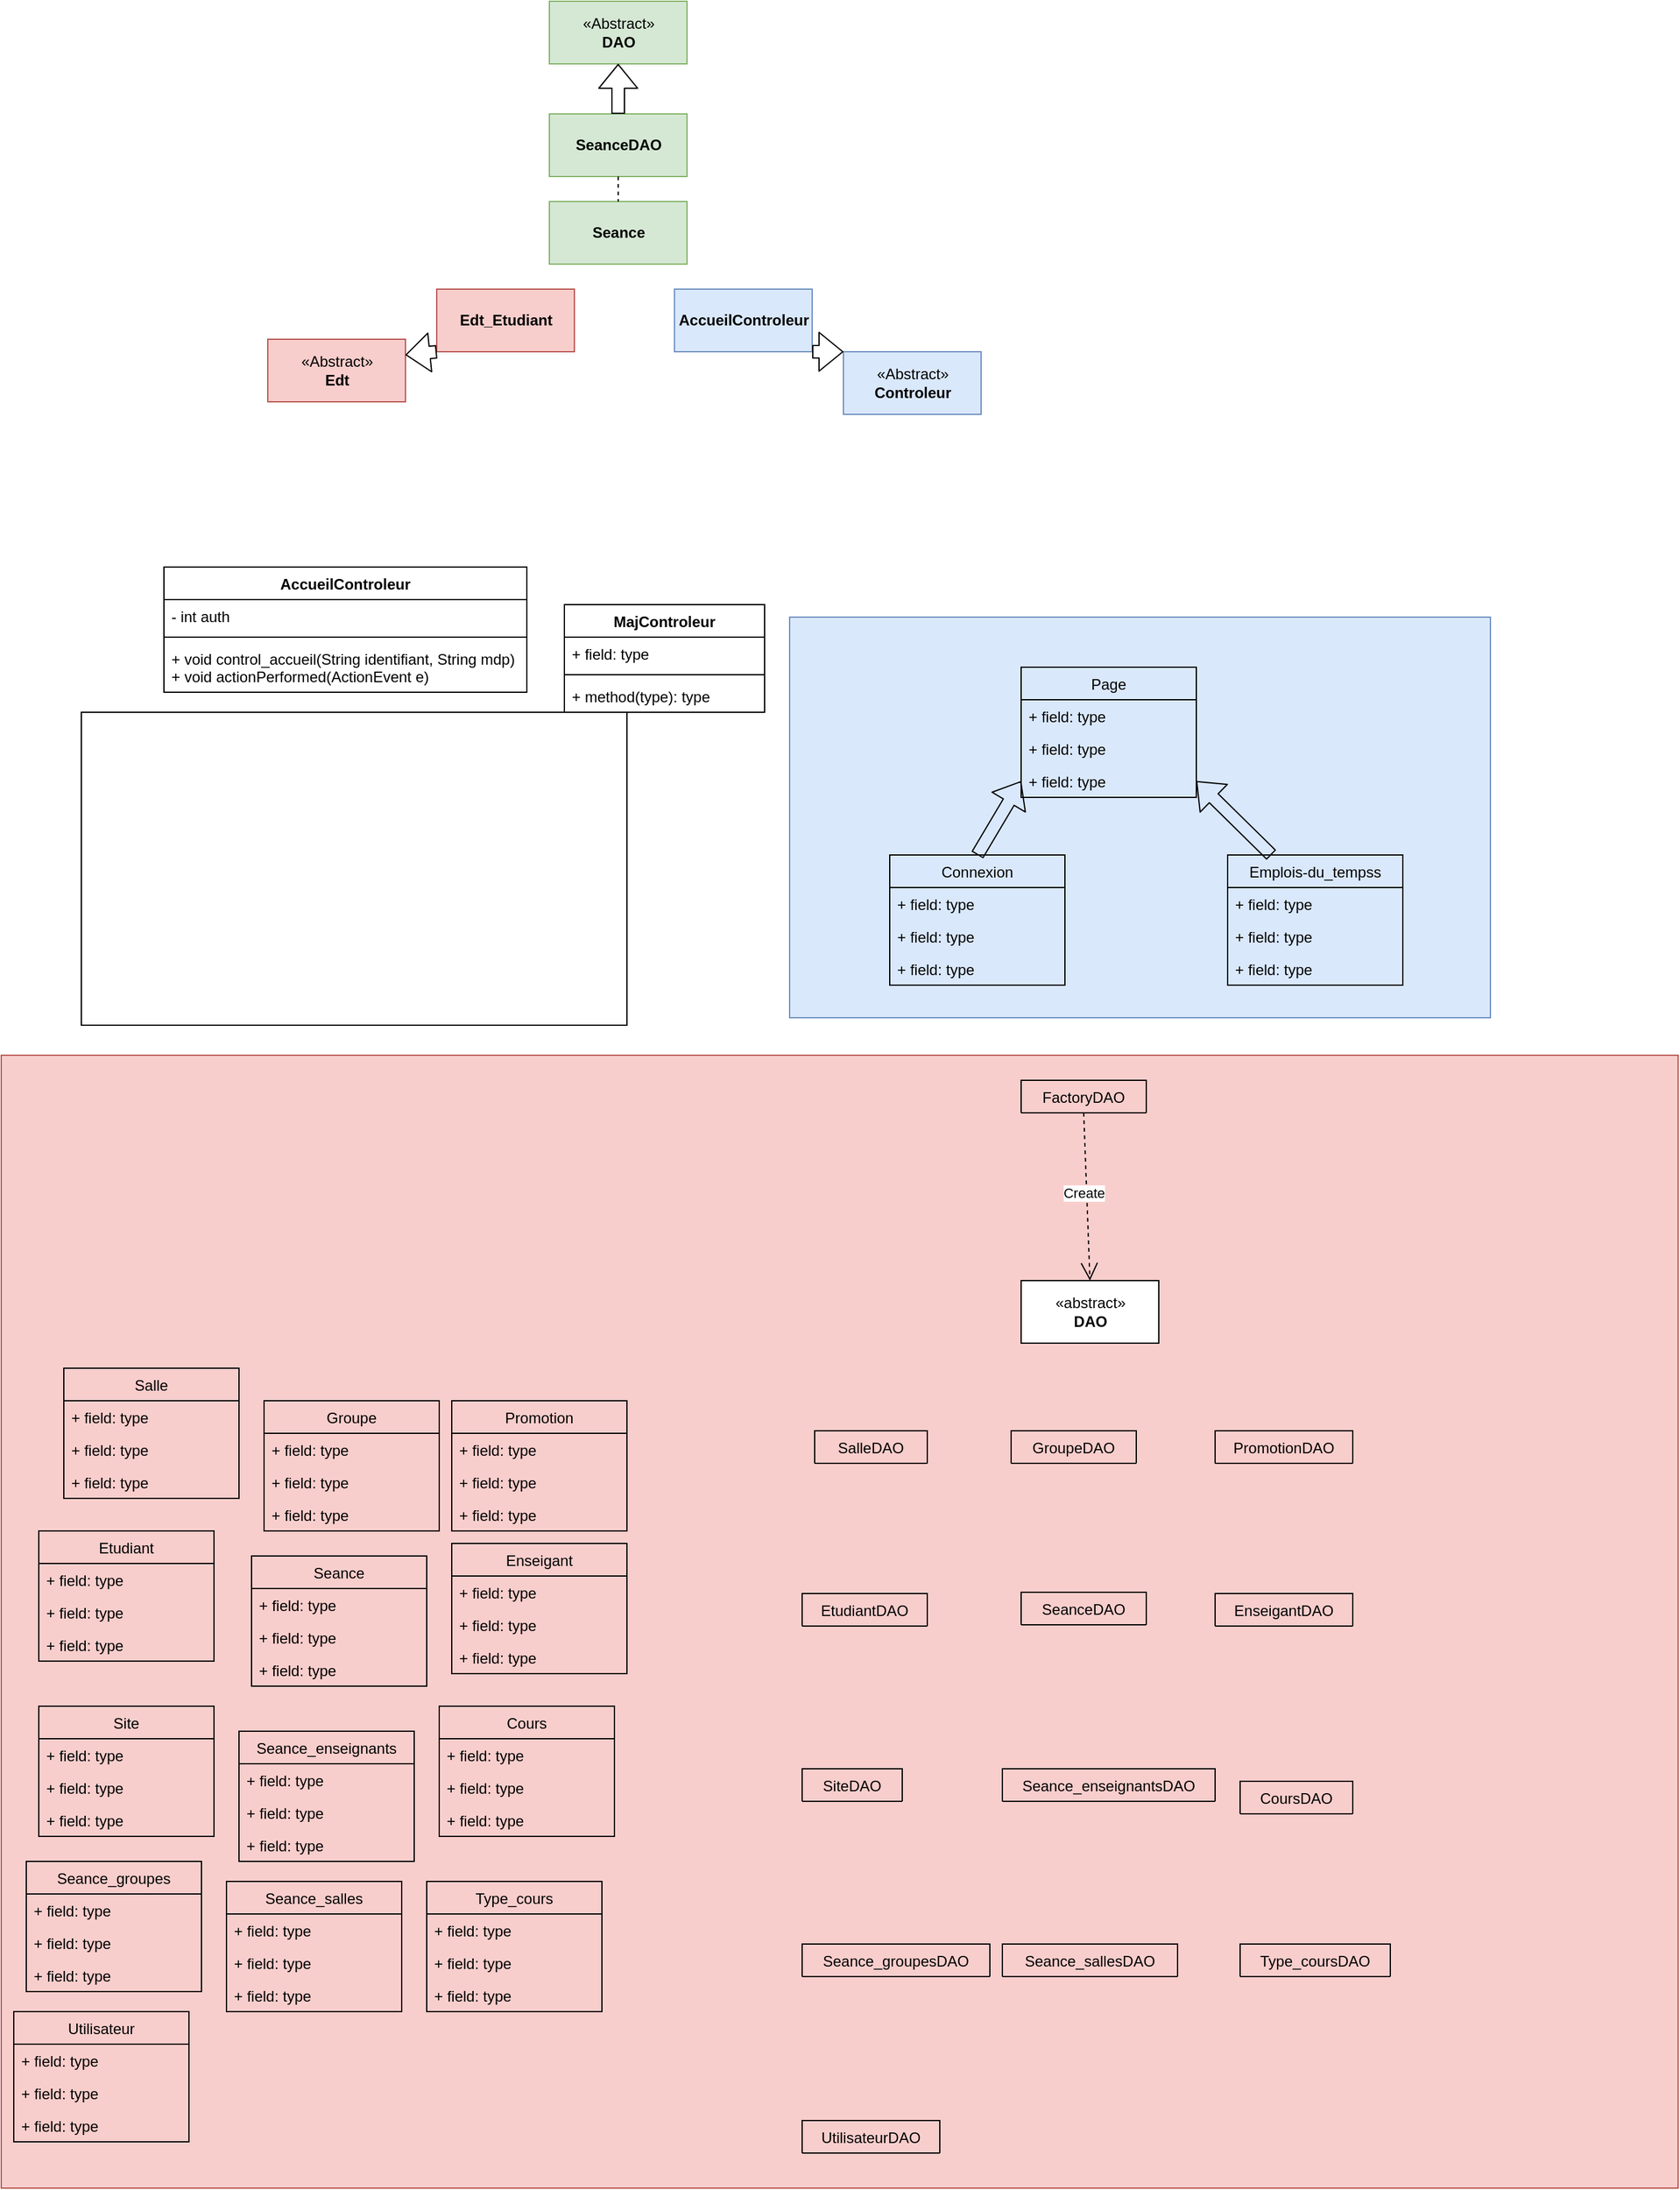 <mxfile version="13.0.3" type="device"><diagram id="pnpmk6hyXVX3S4UAjopI" name="Page-1"><mxGraphModel dx="813" dy="1662" grid="1" gridSize="10" guides="1" tooltips="1" connect="1" arrows="1" fold="1" page="1" pageScale="1" pageWidth="827" pageHeight="1169" math="0" shadow="0"><root><mxCell id="0"/><mxCell id="1" parent="0"/><mxCell id="8BWzYGE6WjT0NuHXEnyT-165" value="" style="rounded=0;whiteSpace=wrap;html=1;fillColor=#dae8fc;strokeColor=#6c8ebf;" parent="1" vertex="1"><mxGeometry x="650" y="-660" width="560" height="320" as="geometry"/></mxCell><mxCell id="8BWzYGE6WjT0NuHXEnyT-150" value="" style="rounded=0;whiteSpace=wrap;html=1;" parent="1" vertex="1"><mxGeometry x="84" y="-584" width="436" height="250" as="geometry"/></mxCell><mxCell id="8BWzYGE6WjT0NuHXEnyT-59" value="" style="verticalLabelPosition=bottom;verticalAlign=top;html=1;shape=mxgraph.basic.rect;fillColor2=none;strokeWidth=1;size=20;indent=5;fillColor=#f8cecc;strokeColor=#b85450;" parent="1" vertex="1"><mxGeometry x="20" y="-310" width="1340" height="905" as="geometry"/></mxCell><mxCell id="8BWzYGE6WjT0NuHXEnyT-61" value="SalleDAO" style="swimlane;fontStyle=0;childLayout=stackLayout;horizontal=1;startSize=26;fillColor=none;horizontalStack=0;resizeParent=1;resizeParentMax=0;resizeLast=0;collapsible=1;marginBottom=0;" parent="1" vertex="1" collapsed="1"><mxGeometry x="670" y="-10" width="90" height="26" as="geometry"><mxRectangle x="670" y="-10" width="140" height="104" as="alternateBounds"/></mxGeometry></mxCell><mxCell id="8BWzYGE6WjT0NuHXEnyT-62" value="+ field: type" style="text;strokeColor=none;fillColor=none;align=left;verticalAlign=top;spacingLeft=4;spacingRight=4;overflow=hidden;rotatable=0;points=[[0,0.5],[1,0.5]];portConstraint=eastwest;" parent="8BWzYGE6WjT0NuHXEnyT-61" vertex="1"><mxGeometry y="26" width="90" height="26" as="geometry"/></mxCell><mxCell id="8BWzYGE6WjT0NuHXEnyT-63" value="+ field: type" style="text;strokeColor=none;fillColor=none;align=left;verticalAlign=top;spacingLeft=4;spacingRight=4;overflow=hidden;rotatable=0;points=[[0,0.5],[1,0.5]];portConstraint=eastwest;" parent="8BWzYGE6WjT0NuHXEnyT-61" vertex="1"><mxGeometry y="52" width="90" height="26" as="geometry"/></mxCell><mxCell id="8BWzYGE6WjT0NuHXEnyT-64" value="+ field: type" style="text;strokeColor=none;fillColor=none;align=left;verticalAlign=top;spacingLeft=4;spacingRight=4;overflow=hidden;rotatable=0;points=[[0,0.5],[1,0.5]];portConstraint=eastwest;" parent="8BWzYGE6WjT0NuHXEnyT-61" vertex="1"><mxGeometry y="78" width="90" height="26" as="geometry"/></mxCell><mxCell id="8BWzYGE6WjT0NuHXEnyT-65" value="GroupeDAO" style="swimlane;fontStyle=0;childLayout=stackLayout;horizontal=1;startSize=26;fillColor=none;horizontalStack=0;resizeParent=1;resizeParentMax=0;resizeLast=0;collapsible=1;marginBottom=0;" parent="1" vertex="1" collapsed="1"><mxGeometry x="827" y="-10" width="100" height="26" as="geometry"><mxRectangle x="827" y="-10" width="140" height="104" as="alternateBounds"/></mxGeometry></mxCell><mxCell id="8BWzYGE6WjT0NuHXEnyT-66" value="+ field: type" style="text;strokeColor=none;fillColor=none;align=left;verticalAlign=top;spacingLeft=4;spacingRight=4;overflow=hidden;rotatable=0;points=[[0,0.5],[1,0.5]];portConstraint=eastwest;" parent="8BWzYGE6WjT0NuHXEnyT-65" vertex="1"><mxGeometry y="26" width="100" height="26" as="geometry"/></mxCell><mxCell id="8BWzYGE6WjT0NuHXEnyT-67" value="+ field: type" style="text;strokeColor=none;fillColor=none;align=left;verticalAlign=top;spacingLeft=4;spacingRight=4;overflow=hidden;rotatable=0;points=[[0,0.5],[1,0.5]];portConstraint=eastwest;" parent="8BWzYGE6WjT0NuHXEnyT-65" vertex="1"><mxGeometry y="52" width="100" height="26" as="geometry"/></mxCell><mxCell id="8BWzYGE6WjT0NuHXEnyT-68" value="+ field: type" style="text;strokeColor=none;fillColor=none;align=left;verticalAlign=top;spacingLeft=4;spacingRight=4;overflow=hidden;rotatable=0;points=[[0,0.5],[1,0.5]];portConstraint=eastwest;" parent="8BWzYGE6WjT0NuHXEnyT-65" vertex="1"><mxGeometry y="78" width="100" height="26" as="geometry"/></mxCell><mxCell id="8BWzYGE6WjT0NuHXEnyT-69" value="PromotionDAO" style="swimlane;fontStyle=0;childLayout=stackLayout;horizontal=1;startSize=26;fillColor=none;horizontalStack=0;resizeParent=1;resizeParentMax=0;resizeLast=0;collapsible=1;marginBottom=0;" parent="1" vertex="1" collapsed="1"><mxGeometry x="990" y="-10" width="110" height="26" as="geometry"><mxRectangle x="990" y="-10" width="140" height="104" as="alternateBounds"/></mxGeometry></mxCell><mxCell id="8BWzYGE6WjT0NuHXEnyT-70" value="+ field: type" style="text;strokeColor=none;fillColor=none;align=left;verticalAlign=top;spacingLeft=4;spacingRight=4;overflow=hidden;rotatable=0;points=[[0,0.5],[1,0.5]];portConstraint=eastwest;" parent="8BWzYGE6WjT0NuHXEnyT-69" vertex="1"><mxGeometry y="26" width="110" height="26" as="geometry"/></mxCell><mxCell id="8BWzYGE6WjT0NuHXEnyT-71" value="+ field: type" style="text;strokeColor=none;fillColor=none;align=left;verticalAlign=top;spacingLeft=4;spacingRight=4;overflow=hidden;rotatable=0;points=[[0,0.5],[1,0.5]];portConstraint=eastwest;" parent="8BWzYGE6WjT0NuHXEnyT-69" vertex="1"><mxGeometry y="52" width="110" height="26" as="geometry"/></mxCell><mxCell id="8BWzYGE6WjT0NuHXEnyT-72" value="+ field: type" style="text;strokeColor=none;fillColor=none;align=left;verticalAlign=top;spacingLeft=4;spacingRight=4;overflow=hidden;rotatable=0;points=[[0,0.5],[1,0.5]];portConstraint=eastwest;" parent="8BWzYGE6WjT0NuHXEnyT-69" vertex="1"><mxGeometry y="78" width="110" height="26" as="geometry"/></mxCell><mxCell id="8BWzYGE6WjT0NuHXEnyT-73" value="EtudiantDAO" style="swimlane;fontStyle=0;childLayout=stackLayout;horizontal=1;startSize=26;fillColor=none;horizontalStack=0;resizeParent=1;resizeParentMax=0;resizeLast=0;collapsible=1;marginBottom=0;" parent="1" vertex="1" collapsed="1"><mxGeometry x="660" y="120" width="100" height="26" as="geometry"><mxRectangle x="660" y="120" width="140" height="104" as="alternateBounds"/></mxGeometry></mxCell><mxCell id="8BWzYGE6WjT0NuHXEnyT-74" value="+ field: type" style="text;strokeColor=none;fillColor=none;align=left;verticalAlign=top;spacingLeft=4;spacingRight=4;overflow=hidden;rotatable=0;points=[[0,0.5],[1,0.5]];portConstraint=eastwest;" parent="8BWzYGE6WjT0NuHXEnyT-73" vertex="1"><mxGeometry y="26" width="100" height="26" as="geometry"/></mxCell><mxCell id="8BWzYGE6WjT0NuHXEnyT-75" value="+ field: type" style="text;strokeColor=none;fillColor=none;align=left;verticalAlign=top;spacingLeft=4;spacingRight=4;overflow=hidden;rotatable=0;points=[[0,0.5],[1,0.5]];portConstraint=eastwest;" parent="8BWzYGE6WjT0NuHXEnyT-73" vertex="1"><mxGeometry y="52" width="100" height="26" as="geometry"/></mxCell><mxCell id="8BWzYGE6WjT0NuHXEnyT-76" value="+ field: type" style="text;strokeColor=none;fillColor=none;align=left;verticalAlign=top;spacingLeft=4;spacingRight=4;overflow=hidden;rotatable=0;points=[[0,0.5],[1,0.5]];portConstraint=eastwest;" parent="8BWzYGE6WjT0NuHXEnyT-73" vertex="1"><mxGeometry y="78" width="100" height="26" as="geometry"/></mxCell><mxCell id="8BWzYGE6WjT0NuHXEnyT-81" value="EnseigantDAO" style="swimlane;fontStyle=0;childLayout=stackLayout;horizontal=1;startSize=26;fillColor=none;horizontalStack=0;resizeParent=1;resizeParentMax=0;resizeLast=0;collapsible=1;marginBottom=0;" parent="1" vertex="1" collapsed="1"><mxGeometry x="990" y="120" width="110" height="26" as="geometry"><mxRectangle x="990" y="120" width="140" height="104" as="alternateBounds"/></mxGeometry></mxCell><mxCell id="8BWzYGE6WjT0NuHXEnyT-82" value="+ field: type" style="text;strokeColor=none;fillColor=none;align=left;verticalAlign=top;spacingLeft=4;spacingRight=4;overflow=hidden;rotatable=0;points=[[0,0.5],[1,0.5]];portConstraint=eastwest;" parent="8BWzYGE6WjT0NuHXEnyT-81" vertex="1"><mxGeometry y="26" width="110" height="26" as="geometry"/></mxCell><mxCell id="8BWzYGE6WjT0NuHXEnyT-83" value="+ field: type" style="text;strokeColor=none;fillColor=none;align=left;verticalAlign=top;spacingLeft=4;spacingRight=4;overflow=hidden;rotatable=0;points=[[0,0.5],[1,0.5]];portConstraint=eastwest;" parent="8BWzYGE6WjT0NuHXEnyT-81" vertex="1"><mxGeometry y="52" width="110" height="26" as="geometry"/></mxCell><mxCell id="8BWzYGE6WjT0NuHXEnyT-84" value="+ field: type" style="text;strokeColor=none;fillColor=none;align=left;verticalAlign=top;spacingLeft=4;spacingRight=4;overflow=hidden;rotatable=0;points=[[0,0.5],[1,0.5]];portConstraint=eastwest;" parent="8BWzYGE6WjT0NuHXEnyT-81" vertex="1"><mxGeometry y="78" width="110" height="26" as="geometry"/></mxCell><mxCell id="8BWzYGE6WjT0NuHXEnyT-85" value="SiteDAO" style="swimlane;fontStyle=0;childLayout=stackLayout;horizontal=1;startSize=26;fillColor=none;horizontalStack=0;resizeParent=1;resizeParentMax=0;resizeLast=0;collapsible=1;marginBottom=0;" parent="1" vertex="1" collapsed="1"><mxGeometry x="660" y="260" width="80" height="26" as="geometry"><mxRectangle x="660" y="260" width="140" height="104" as="alternateBounds"/></mxGeometry></mxCell><mxCell id="8BWzYGE6WjT0NuHXEnyT-86" value="+ field: type" style="text;strokeColor=none;fillColor=none;align=left;verticalAlign=top;spacingLeft=4;spacingRight=4;overflow=hidden;rotatable=0;points=[[0,0.5],[1,0.5]];portConstraint=eastwest;" parent="8BWzYGE6WjT0NuHXEnyT-85" vertex="1"><mxGeometry y="26" width="80" height="26" as="geometry"/></mxCell><mxCell id="8BWzYGE6WjT0NuHXEnyT-87" value="+ field: type" style="text;strokeColor=none;fillColor=none;align=left;verticalAlign=top;spacingLeft=4;spacingRight=4;overflow=hidden;rotatable=0;points=[[0,0.5],[1,0.5]];portConstraint=eastwest;" parent="8BWzYGE6WjT0NuHXEnyT-85" vertex="1"><mxGeometry y="52" width="80" height="26" as="geometry"/></mxCell><mxCell id="8BWzYGE6WjT0NuHXEnyT-88" value="+ field: type" style="text;strokeColor=none;fillColor=none;align=left;verticalAlign=top;spacingLeft=4;spacingRight=4;overflow=hidden;rotatable=0;points=[[0,0.5],[1,0.5]];portConstraint=eastwest;" parent="8BWzYGE6WjT0NuHXEnyT-85" vertex="1"><mxGeometry y="78" width="80" height="26" as="geometry"/></mxCell><mxCell id="8BWzYGE6WjT0NuHXEnyT-89" value="Seance_enseignantsDAO" style="swimlane;fontStyle=0;childLayout=stackLayout;horizontal=1;startSize=26;fillColor=none;horizontalStack=0;resizeParent=1;resizeParentMax=0;resizeLast=0;collapsible=1;marginBottom=0;" parent="1" vertex="1" collapsed="1"><mxGeometry x="820" y="260" width="170" height="26" as="geometry"><mxRectangle x="820" y="260" width="140" height="104" as="alternateBounds"/></mxGeometry></mxCell><mxCell id="8BWzYGE6WjT0NuHXEnyT-90" value="+ field: type" style="text;strokeColor=none;fillColor=none;align=left;verticalAlign=top;spacingLeft=4;spacingRight=4;overflow=hidden;rotatable=0;points=[[0,0.5],[1,0.5]];portConstraint=eastwest;" parent="8BWzYGE6WjT0NuHXEnyT-89" vertex="1"><mxGeometry y="26" width="170" height="26" as="geometry"/></mxCell><mxCell id="8BWzYGE6WjT0NuHXEnyT-91" value="+ field: type" style="text;strokeColor=none;fillColor=none;align=left;verticalAlign=top;spacingLeft=4;spacingRight=4;overflow=hidden;rotatable=0;points=[[0,0.5],[1,0.5]];portConstraint=eastwest;" parent="8BWzYGE6WjT0NuHXEnyT-89" vertex="1"><mxGeometry y="52" width="170" height="26" as="geometry"/></mxCell><mxCell id="8BWzYGE6WjT0NuHXEnyT-92" value="+ field: type" style="text;strokeColor=none;fillColor=none;align=left;verticalAlign=top;spacingLeft=4;spacingRight=4;overflow=hidden;rotatable=0;points=[[0,0.5],[1,0.5]];portConstraint=eastwest;" parent="8BWzYGE6WjT0NuHXEnyT-89" vertex="1"><mxGeometry y="78" width="170" height="26" as="geometry"/></mxCell><mxCell id="8BWzYGE6WjT0NuHXEnyT-93" value="CoursDAO" style="swimlane;fontStyle=0;childLayout=stackLayout;horizontal=1;startSize=26;fillColor=none;horizontalStack=0;resizeParent=1;resizeParentMax=0;resizeLast=0;collapsible=1;marginBottom=0;" parent="1" vertex="1" collapsed="1"><mxGeometry x="1010" y="270" width="90" height="26" as="geometry"><mxRectangle x="1010" y="270" width="140" height="104" as="alternateBounds"/></mxGeometry></mxCell><mxCell id="8BWzYGE6WjT0NuHXEnyT-94" value="+ field: type" style="text;strokeColor=none;fillColor=none;align=left;verticalAlign=top;spacingLeft=4;spacingRight=4;overflow=hidden;rotatable=0;points=[[0,0.5],[1,0.5]];portConstraint=eastwest;" parent="8BWzYGE6WjT0NuHXEnyT-93" vertex="1"><mxGeometry y="26" width="90" height="26" as="geometry"/></mxCell><mxCell id="8BWzYGE6WjT0NuHXEnyT-95" value="+ field: type" style="text;strokeColor=none;fillColor=none;align=left;verticalAlign=top;spacingLeft=4;spacingRight=4;overflow=hidden;rotatable=0;points=[[0,0.5],[1,0.5]];portConstraint=eastwest;" parent="8BWzYGE6WjT0NuHXEnyT-93" vertex="1"><mxGeometry y="52" width="90" height="26" as="geometry"/></mxCell><mxCell id="8BWzYGE6WjT0NuHXEnyT-96" value="+ field: type" style="text;strokeColor=none;fillColor=none;align=left;verticalAlign=top;spacingLeft=4;spacingRight=4;overflow=hidden;rotatable=0;points=[[0,0.5],[1,0.5]];portConstraint=eastwest;" parent="8BWzYGE6WjT0NuHXEnyT-93" vertex="1"><mxGeometry y="78" width="90" height="26" as="geometry"/></mxCell><mxCell id="8BWzYGE6WjT0NuHXEnyT-97" value="Seance_groupesDAO" style="swimlane;fontStyle=0;childLayout=stackLayout;horizontal=1;startSize=26;fillColor=none;horizontalStack=0;resizeParent=1;resizeParentMax=0;resizeLast=0;collapsible=1;marginBottom=0;" parent="1" vertex="1" collapsed="1"><mxGeometry x="660" y="400" width="150" height="26" as="geometry"><mxRectangle x="660" y="400" width="140" height="104" as="alternateBounds"/></mxGeometry></mxCell><mxCell id="8BWzYGE6WjT0NuHXEnyT-98" value="+ field: type" style="text;strokeColor=none;fillColor=none;align=left;verticalAlign=top;spacingLeft=4;spacingRight=4;overflow=hidden;rotatable=0;points=[[0,0.5],[1,0.5]];portConstraint=eastwest;" parent="8BWzYGE6WjT0NuHXEnyT-97" vertex="1"><mxGeometry y="26" width="150" height="26" as="geometry"/></mxCell><mxCell id="8BWzYGE6WjT0NuHXEnyT-99" value="+ field: type" style="text;strokeColor=none;fillColor=none;align=left;verticalAlign=top;spacingLeft=4;spacingRight=4;overflow=hidden;rotatable=0;points=[[0,0.5],[1,0.5]];portConstraint=eastwest;" parent="8BWzYGE6WjT0NuHXEnyT-97" vertex="1"><mxGeometry y="52" width="150" height="26" as="geometry"/></mxCell><mxCell id="8BWzYGE6WjT0NuHXEnyT-100" value="+ field: type" style="text;strokeColor=none;fillColor=none;align=left;verticalAlign=top;spacingLeft=4;spacingRight=4;overflow=hidden;rotatable=0;points=[[0,0.5],[1,0.5]];portConstraint=eastwest;" parent="8BWzYGE6WjT0NuHXEnyT-97" vertex="1"><mxGeometry y="78" width="150" height="26" as="geometry"/></mxCell><mxCell id="8BWzYGE6WjT0NuHXEnyT-101" value="Seance_sallesDAO" style="swimlane;fontStyle=0;childLayout=stackLayout;horizontal=1;startSize=26;fillColor=none;horizontalStack=0;resizeParent=1;resizeParentMax=0;resizeLast=0;collapsible=1;marginBottom=0;" parent="1" vertex="1" collapsed="1"><mxGeometry x="820" y="400" width="140" height="26" as="geometry"><mxRectangle x="820" y="400" width="140" height="104" as="alternateBounds"/></mxGeometry></mxCell><mxCell id="8BWzYGE6WjT0NuHXEnyT-102" value="+ field: type" style="text;strokeColor=none;fillColor=none;align=left;verticalAlign=top;spacingLeft=4;spacingRight=4;overflow=hidden;rotatable=0;points=[[0,0.5],[1,0.5]];portConstraint=eastwest;" parent="8BWzYGE6WjT0NuHXEnyT-101" vertex="1"><mxGeometry y="26" width="140" height="26" as="geometry"/></mxCell><mxCell id="8BWzYGE6WjT0NuHXEnyT-103" value="+ field: type" style="text;strokeColor=none;fillColor=none;align=left;verticalAlign=top;spacingLeft=4;spacingRight=4;overflow=hidden;rotatable=0;points=[[0,0.5],[1,0.5]];portConstraint=eastwest;" parent="8BWzYGE6WjT0NuHXEnyT-101" vertex="1"><mxGeometry y="52" width="140" height="26" as="geometry"/></mxCell><mxCell id="8BWzYGE6WjT0NuHXEnyT-104" value="+ field: type" style="text;strokeColor=none;fillColor=none;align=left;verticalAlign=top;spacingLeft=4;spacingRight=4;overflow=hidden;rotatable=0;points=[[0,0.5],[1,0.5]];portConstraint=eastwest;" parent="8BWzYGE6WjT0NuHXEnyT-101" vertex="1"><mxGeometry y="78" width="140" height="26" as="geometry"/></mxCell><mxCell id="8BWzYGE6WjT0NuHXEnyT-105" value="Type_coursDAO" style="swimlane;fontStyle=0;childLayout=stackLayout;horizontal=1;startSize=26;fillColor=none;horizontalStack=0;resizeParent=1;resizeParentMax=0;resizeLast=0;collapsible=1;marginBottom=0;" parent="1" vertex="1" collapsed="1"><mxGeometry x="1010" y="400" width="120" height="26" as="geometry"><mxRectangle x="1010" y="400" width="140" height="104" as="alternateBounds"/></mxGeometry></mxCell><mxCell id="8BWzYGE6WjT0NuHXEnyT-106" value="+ field: type" style="text;strokeColor=none;fillColor=none;align=left;verticalAlign=top;spacingLeft=4;spacingRight=4;overflow=hidden;rotatable=0;points=[[0,0.5],[1,0.5]];portConstraint=eastwest;" parent="8BWzYGE6WjT0NuHXEnyT-105" vertex="1"><mxGeometry y="26" width="120" height="26" as="geometry"/></mxCell><mxCell id="8BWzYGE6WjT0NuHXEnyT-107" value="+ field: type" style="text;strokeColor=none;fillColor=none;align=left;verticalAlign=top;spacingLeft=4;spacingRight=4;overflow=hidden;rotatable=0;points=[[0,0.5],[1,0.5]];portConstraint=eastwest;" parent="8BWzYGE6WjT0NuHXEnyT-105" vertex="1"><mxGeometry y="52" width="120" height="26" as="geometry"/></mxCell><mxCell id="8BWzYGE6WjT0NuHXEnyT-108" value="+ field: type" style="text;strokeColor=none;fillColor=none;align=left;verticalAlign=top;spacingLeft=4;spacingRight=4;overflow=hidden;rotatable=0;points=[[0,0.5],[1,0.5]];portConstraint=eastwest;" parent="8BWzYGE6WjT0NuHXEnyT-105" vertex="1"><mxGeometry y="78" width="120" height="26" as="geometry"/></mxCell><mxCell id="8BWzYGE6WjT0NuHXEnyT-109" value="UtilisateurDAO" style="swimlane;fontStyle=0;childLayout=stackLayout;horizontal=1;startSize=26;fillColor=none;horizontalStack=0;resizeParent=1;resizeParentMax=0;resizeLast=0;collapsible=1;marginBottom=0;" parent="1" vertex="1" collapsed="1"><mxGeometry x="660" y="541" width="110" height="26" as="geometry"><mxRectangle x="660" y="541" width="140" height="104" as="alternateBounds"/></mxGeometry></mxCell><mxCell id="8BWzYGE6WjT0NuHXEnyT-110" value="+ field: type" style="text;strokeColor=none;fillColor=none;align=left;verticalAlign=top;spacingLeft=4;spacingRight=4;overflow=hidden;rotatable=0;points=[[0,0.5],[1,0.5]];portConstraint=eastwest;" parent="8BWzYGE6WjT0NuHXEnyT-109" vertex="1"><mxGeometry y="26" width="110" height="26" as="geometry"/></mxCell><mxCell id="8BWzYGE6WjT0NuHXEnyT-111" value="+ field: type" style="text;strokeColor=none;fillColor=none;align=left;verticalAlign=top;spacingLeft=4;spacingRight=4;overflow=hidden;rotatable=0;points=[[0,0.5],[1,0.5]];portConstraint=eastwest;" parent="8BWzYGE6WjT0NuHXEnyT-109" vertex="1"><mxGeometry y="52" width="110" height="26" as="geometry"/></mxCell><mxCell id="8BWzYGE6WjT0NuHXEnyT-112" value="+ field: type" style="text;strokeColor=none;fillColor=none;align=left;verticalAlign=top;spacingLeft=4;spacingRight=4;overflow=hidden;rotatable=0;points=[[0,0.5],[1,0.5]];portConstraint=eastwest;" parent="8BWzYGE6WjT0NuHXEnyT-109" vertex="1"><mxGeometry y="78" width="110" height="26" as="geometry"/></mxCell><mxCell id="8BWzYGE6WjT0NuHXEnyT-113" value="«abstract»&lt;br&gt;&lt;b&gt;DAO&lt;/b&gt;" style="html=1;" parent="1" vertex="1"><mxGeometry x="835" y="-130" width="110" height="50" as="geometry"/></mxCell><mxCell id="8BWzYGE6WjT0NuHXEnyT-131" value="FactoryDAO" style="swimlane;fontStyle=0;childLayout=stackLayout;horizontal=1;startSize=26;fillColor=none;horizontalStack=0;resizeParent=1;resizeParentMax=0;resizeLast=0;collapsible=1;marginBottom=0;" parent="1" vertex="1" collapsed="1"><mxGeometry x="835" y="-290" width="100" height="26" as="geometry"><mxRectangle x="835" y="-290" width="140" height="104" as="alternateBounds"/></mxGeometry></mxCell><mxCell id="8BWzYGE6WjT0NuHXEnyT-132" value="+ field: type" style="text;strokeColor=none;fillColor=none;align=left;verticalAlign=top;spacingLeft=4;spacingRight=4;overflow=hidden;rotatable=0;points=[[0,0.5],[1,0.5]];portConstraint=eastwest;" parent="8BWzYGE6WjT0NuHXEnyT-131" vertex="1"><mxGeometry y="26" width="100" height="26" as="geometry"/></mxCell><mxCell id="8BWzYGE6WjT0NuHXEnyT-133" value="+ field: type" style="text;strokeColor=none;fillColor=none;align=left;verticalAlign=top;spacingLeft=4;spacingRight=4;overflow=hidden;rotatable=0;points=[[0,0.5],[1,0.5]];portConstraint=eastwest;" parent="8BWzYGE6WjT0NuHXEnyT-131" vertex="1"><mxGeometry y="52" width="100" height="26" as="geometry"/></mxCell><mxCell id="8BWzYGE6WjT0NuHXEnyT-134" value="+ field: type" style="text;strokeColor=none;fillColor=none;align=left;verticalAlign=top;spacingLeft=4;spacingRight=4;overflow=hidden;rotatable=0;points=[[0,0.5],[1,0.5]];portConstraint=eastwest;" parent="8BWzYGE6WjT0NuHXEnyT-131" vertex="1"><mxGeometry y="78" width="100" height="26" as="geometry"/></mxCell><mxCell id="8BWzYGE6WjT0NuHXEnyT-135" value="Create" style="endArrow=open;endSize=12;dashed=1;html=1;entryX=0.5;entryY=0;entryDx=0;entryDy=0;exitX=0.5;exitY=1;exitDx=0;exitDy=0;" parent="1" source="8BWzYGE6WjT0NuHXEnyT-131" target="8BWzYGE6WjT0NuHXEnyT-113" edge="1"><mxGeometry x="-0.046" y="-2" width="160" relative="1" as="geometry"><mxPoint x="740" y="-250" as="sourcePoint"/><mxPoint x="900" y="-250" as="targetPoint"/><mxPoint as="offset"/></mxGeometry></mxCell><mxCell id="8BWzYGE6WjT0NuHXEnyT-1" value="Etudiant" style="swimlane;fontStyle=0;childLayout=stackLayout;horizontal=1;startSize=26;fillColor=none;horizontalStack=0;resizeParent=1;resizeParentMax=0;resizeLast=0;collapsible=1;marginBottom=0;" parent="1" vertex="1"><mxGeometry x="50" y="70" width="140" height="104" as="geometry"/></mxCell><mxCell id="8BWzYGE6WjT0NuHXEnyT-2" value="+ field: type" style="text;strokeColor=none;fillColor=none;align=left;verticalAlign=top;spacingLeft=4;spacingRight=4;overflow=hidden;rotatable=0;points=[[0,0.5],[1,0.5]];portConstraint=eastwest;" parent="8BWzYGE6WjT0NuHXEnyT-1" vertex="1"><mxGeometry y="26" width="140" height="26" as="geometry"/></mxCell><mxCell id="8BWzYGE6WjT0NuHXEnyT-3" value="+ field: type" style="text;strokeColor=none;fillColor=none;align=left;verticalAlign=top;spacingLeft=4;spacingRight=4;overflow=hidden;rotatable=0;points=[[0,0.5],[1,0.5]];portConstraint=eastwest;" parent="8BWzYGE6WjT0NuHXEnyT-1" vertex="1"><mxGeometry y="52" width="140" height="26" as="geometry"/></mxCell><mxCell id="8BWzYGE6WjT0NuHXEnyT-4" value="+ field: type" style="text;strokeColor=none;fillColor=none;align=left;verticalAlign=top;spacingLeft=4;spacingRight=4;overflow=hidden;rotatable=0;points=[[0,0.5],[1,0.5]];portConstraint=eastwest;" parent="8BWzYGE6WjT0NuHXEnyT-1" vertex="1"><mxGeometry y="78" width="140" height="26" as="geometry"/></mxCell><mxCell id="8BWzYGE6WjT0NuHXEnyT-21" value="Groupe" style="swimlane;fontStyle=0;childLayout=stackLayout;horizontal=1;startSize=26;fillColor=none;horizontalStack=0;resizeParent=1;resizeParentMax=0;resizeLast=0;collapsible=1;marginBottom=0;" parent="1" vertex="1"><mxGeometry x="230" y="-34" width="140" height="104" as="geometry"/></mxCell><mxCell id="8BWzYGE6WjT0NuHXEnyT-22" value="+ field: type" style="text;strokeColor=none;fillColor=none;align=left;verticalAlign=top;spacingLeft=4;spacingRight=4;overflow=hidden;rotatable=0;points=[[0,0.5],[1,0.5]];portConstraint=eastwest;" parent="8BWzYGE6WjT0NuHXEnyT-21" vertex="1"><mxGeometry y="26" width="140" height="26" as="geometry"/></mxCell><mxCell id="8BWzYGE6WjT0NuHXEnyT-23" value="+ field: type" style="text;strokeColor=none;fillColor=none;align=left;verticalAlign=top;spacingLeft=4;spacingRight=4;overflow=hidden;rotatable=0;points=[[0,0.5],[1,0.5]];portConstraint=eastwest;" parent="8BWzYGE6WjT0NuHXEnyT-21" vertex="1"><mxGeometry y="52" width="140" height="26" as="geometry"/></mxCell><mxCell id="8BWzYGE6WjT0NuHXEnyT-24" value="+ field: type" style="text;strokeColor=none;fillColor=none;align=left;verticalAlign=top;spacingLeft=4;spacingRight=4;overflow=hidden;rotatable=0;points=[[0,0.5],[1,0.5]];portConstraint=eastwest;" parent="8BWzYGE6WjT0NuHXEnyT-21" vertex="1"><mxGeometry y="78" width="140" height="26" as="geometry"/></mxCell><mxCell id="8BWzYGE6WjT0NuHXEnyT-25" value="Promotion" style="swimlane;fontStyle=0;childLayout=stackLayout;horizontal=1;startSize=26;fillColor=none;horizontalStack=0;resizeParent=1;resizeParentMax=0;resizeLast=0;collapsible=1;marginBottom=0;" parent="1" vertex="1"><mxGeometry x="380" y="-34" width="140" height="104" as="geometry"/></mxCell><mxCell id="8BWzYGE6WjT0NuHXEnyT-26" value="+ field: type" style="text;strokeColor=none;fillColor=none;align=left;verticalAlign=top;spacingLeft=4;spacingRight=4;overflow=hidden;rotatable=0;points=[[0,0.5],[1,0.5]];portConstraint=eastwest;" parent="8BWzYGE6WjT0NuHXEnyT-25" vertex="1"><mxGeometry y="26" width="140" height="26" as="geometry"/></mxCell><mxCell id="8BWzYGE6WjT0NuHXEnyT-27" value="+ field: type" style="text;strokeColor=none;fillColor=none;align=left;verticalAlign=top;spacingLeft=4;spacingRight=4;overflow=hidden;rotatable=0;points=[[0,0.5],[1,0.5]];portConstraint=eastwest;" parent="8BWzYGE6WjT0NuHXEnyT-25" vertex="1"><mxGeometry y="52" width="140" height="26" as="geometry"/></mxCell><mxCell id="8BWzYGE6WjT0NuHXEnyT-28" value="+ field: type" style="text;strokeColor=none;fillColor=none;align=left;verticalAlign=top;spacingLeft=4;spacingRight=4;overflow=hidden;rotatable=0;points=[[0,0.5],[1,0.5]];portConstraint=eastwest;" parent="8BWzYGE6WjT0NuHXEnyT-25" vertex="1"><mxGeometry y="78" width="140" height="26" as="geometry"/></mxCell><mxCell id="8BWzYGE6WjT0NuHXEnyT-29" value="Salle" style="swimlane;fontStyle=0;childLayout=stackLayout;horizontal=1;startSize=26;fillColor=none;horizontalStack=0;resizeParent=1;resizeParentMax=0;resizeLast=0;collapsible=1;marginBottom=0;" parent="1" vertex="1"><mxGeometry x="70" y="-60" width="140" height="104" as="geometry"/></mxCell><mxCell id="8BWzYGE6WjT0NuHXEnyT-30" value="+ field: type" style="text;strokeColor=none;fillColor=none;align=left;verticalAlign=top;spacingLeft=4;spacingRight=4;overflow=hidden;rotatable=0;points=[[0,0.5],[1,0.5]];portConstraint=eastwest;" parent="8BWzYGE6WjT0NuHXEnyT-29" vertex="1"><mxGeometry y="26" width="140" height="26" as="geometry"/></mxCell><mxCell id="8BWzYGE6WjT0NuHXEnyT-31" value="+ field: type" style="text;strokeColor=none;fillColor=none;align=left;verticalAlign=top;spacingLeft=4;spacingRight=4;overflow=hidden;rotatable=0;points=[[0,0.5],[1,0.5]];portConstraint=eastwest;" parent="8BWzYGE6WjT0NuHXEnyT-29" vertex="1"><mxGeometry y="52" width="140" height="26" as="geometry"/></mxCell><mxCell id="8BWzYGE6WjT0NuHXEnyT-32" value="+ field: type" style="text;strokeColor=none;fillColor=none;align=left;verticalAlign=top;spacingLeft=4;spacingRight=4;overflow=hidden;rotatable=0;points=[[0,0.5],[1,0.5]];portConstraint=eastwest;" parent="8BWzYGE6WjT0NuHXEnyT-29" vertex="1"><mxGeometry y="78" width="140" height="26" as="geometry"/></mxCell><mxCell id="8BWzYGE6WjT0NuHXEnyT-13" value="Enseigant" style="swimlane;fontStyle=0;childLayout=stackLayout;horizontal=1;startSize=26;fillColor=none;horizontalStack=0;resizeParent=1;resizeParentMax=0;resizeLast=0;collapsible=1;marginBottom=0;" parent="1" vertex="1"><mxGeometry x="380" y="80" width="140" height="104" as="geometry"/></mxCell><mxCell id="8BWzYGE6WjT0NuHXEnyT-14" value="+ field: type" style="text;strokeColor=none;fillColor=none;align=left;verticalAlign=top;spacingLeft=4;spacingRight=4;overflow=hidden;rotatable=0;points=[[0,0.5],[1,0.5]];portConstraint=eastwest;" parent="8BWzYGE6WjT0NuHXEnyT-13" vertex="1"><mxGeometry y="26" width="140" height="26" as="geometry"/></mxCell><mxCell id="8BWzYGE6WjT0NuHXEnyT-15" value="+ field: type" style="text;strokeColor=none;fillColor=none;align=left;verticalAlign=top;spacingLeft=4;spacingRight=4;overflow=hidden;rotatable=0;points=[[0,0.5],[1,0.5]];portConstraint=eastwest;" parent="8BWzYGE6WjT0NuHXEnyT-13" vertex="1"><mxGeometry y="52" width="140" height="26" as="geometry"/></mxCell><mxCell id="8BWzYGE6WjT0NuHXEnyT-16" value="+ field: type" style="text;strokeColor=none;fillColor=none;align=left;verticalAlign=top;spacingLeft=4;spacingRight=4;overflow=hidden;rotatable=0;points=[[0,0.5],[1,0.5]];portConstraint=eastwest;" parent="8BWzYGE6WjT0NuHXEnyT-13" vertex="1"><mxGeometry y="78" width="140" height="26" as="geometry"/></mxCell><mxCell id="8BWzYGE6WjT0NuHXEnyT-33" value="Seance" style="swimlane;fontStyle=0;childLayout=stackLayout;horizontal=1;startSize=26;fillColor=none;horizontalStack=0;resizeParent=1;resizeParentMax=0;resizeLast=0;collapsible=1;marginBottom=0;" parent="1" vertex="1"><mxGeometry x="220" y="90" width="140" height="104" as="geometry"/></mxCell><mxCell id="8BWzYGE6WjT0NuHXEnyT-34" value="+ field: type" style="text;strokeColor=none;fillColor=none;align=left;verticalAlign=top;spacingLeft=4;spacingRight=4;overflow=hidden;rotatable=0;points=[[0,0.5],[1,0.5]];portConstraint=eastwest;" parent="8BWzYGE6WjT0NuHXEnyT-33" vertex="1"><mxGeometry y="26" width="140" height="26" as="geometry"/></mxCell><mxCell id="8BWzYGE6WjT0NuHXEnyT-35" value="+ field: type" style="text;strokeColor=none;fillColor=none;align=left;verticalAlign=top;spacingLeft=4;spacingRight=4;overflow=hidden;rotatable=0;points=[[0,0.5],[1,0.5]];portConstraint=eastwest;" parent="8BWzYGE6WjT0NuHXEnyT-33" vertex="1"><mxGeometry y="52" width="140" height="26" as="geometry"/></mxCell><mxCell id="8BWzYGE6WjT0NuHXEnyT-36" value="+ field: type" style="text;strokeColor=none;fillColor=none;align=left;verticalAlign=top;spacingLeft=4;spacingRight=4;overflow=hidden;rotatable=0;points=[[0,0.5],[1,0.5]];portConstraint=eastwest;" parent="8BWzYGE6WjT0NuHXEnyT-33" vertex="1"><mxGeometry y="78" width="140" height="26" as="geometry"/></mxCell><mxCell id="8BWzYGE6WjT0NuHXEnyT-37" value="Seance_enseignants" style="swimlane;fontStyle=0;childLayout=stackLayout;horizontal=1;startSize=26;fillColor=none;horizontalStack=0;resizeParent=1;resizeParentMax=0;resizeLast=0;collapsible=1;marginBottom=0;" parent="1" vertex="1"><mxGeometry x="210" y="230" width="140" height="104" as="geometry"/></mxCell><mxCell id="8BWzYGE6WjT0NuHXEnyT-38" value="+ field: type" style="text;strokeColor=none;fillColor=none;align=left;verticalAlign=top;spacingLeft=4;spacingRight=4;overflow=hidden;rotatable=0;points=[[0,0.5],[1,0.5]];portConstraint=eastwest;" parent="8BWzYGE6WjT0NuHXEnyT-37" vertex="1"><mxGeometry y="26" width="140" height="26" as="geometry"/></mxCell><mxCell id="8BWzYGE6WjT0NuHXEnyT-39" value="+ field: type" style="text;strokeColor=none;fillColor=none;align=left;verticalAlign=top;spacingLeft=4;spacingRight=4;overflow=hidden;rotatable=0;points=[[0,0.5],[1,0.5]];portConstraint=eastwest;" parent="8BWzYGE6WjT0NuHXEnyT-37" vertex="1"><mxGeometry y="52" width="140" height="26" as="geometry"/></mxCell><mxCell id="8BWzYGE6WjT0NuHXEnyT-40" value="+ field: type" style="text;strokeColor=none;fillColor=none;align=left;verticalAlign=top;spacingLeft=4;spacingRight=4;overflow=hidden;rotatable=0;points=[[0,0.5],[1,0.5]];portConstraint=eastwest;" parent="8BWzYGE6WjT0NuHXEnyT-37" vertex="1"><mxGeometry y="78" width="140" height="26" as="geometry"/></mxCell><mxCell id="8BWzYGE6WjT0NuHXEnyT-9" value="Site" style="swimlane;fontStyle=0;childLayout=stackLayout;horizontal=1;startSize=26;fillColor=none;horizontalStack=0;resizeParent=1;resizeParentMax=0;resizeLast=0;collapsible=1;marginBottom=0;" parent="1" vertex="1"><mxGeometry x="50" y="210" width="140" height="104" as="geometry"/></mxCell><mxCell id="8BWzYGE6WjT0NuHXEnyT-10" value="+ field: type" style="text;strokeColor=none;fillColor=none;align=left;verticalAlign=top;spacingLeft=4;spacingRight=4;overflow=hidden;rotatable=0;points=[[0,0.5],[1,0.5]];portConstraint=eastwest;" parent="8BWzYGE6WjT0NuHXEnyT-9" vertex="1"><mxGeometry y="26" width="140" height="26" as="geometry"/></mxCell><mxCell id="8BWzYGE6WjT0NuHXEnyT-11" value="+ field: type" style="text;strokeColor=none;fillColor=none;align=left;verticalAlign=top;spacingLeft=4;spacingRight=4;overflow=hidden;rotatable=0;points=[[0,0.5],[1,0.5]];portConstraint=eastwest;" parent="8BWzYGE6WjT0NuHXEnyT-9" vertex="1"><mxGeometry y="52" width="140" height="26" as="geometry"/></mxCell><mxCell id="8BWzYGE6WjT0NuHXEnyT-12" value="+ field: type" style="text;strokeColor=none;fillColor=none;align=left;verticalAlign=top;spacingLeft=4;spacingRight=4;overflow=hidden;rotatable=0;points=[[0,0.5],[1,0.5]];portConstraint=eastwest;" parent="8BWzYGE6WjT0NuHXEnyT-9" vertex="1"><mxGeometry y="78" width="140" height="26" as="geometry"/></mxCell><mxCell id="8BWzYGE6WjT0NuHXEnyT-17" value="Cours" style="swimlane;fontStyle=0;childLayout=stackLayout;horizontal=1;startSize=26;fillColor=none;horizontalStack=0;resizeParent=1;resizeParentMax=0;resizeLast=0;collapsible=1;marginBottom=0;" parent="1" vertex="1"><mxGeometry x="370" y="210" width="140" height="104" as="geometry"/></mxCell><mxCell id="8BWzYGE6WjT0NuHXEnyT-18" value="+ field: type" style="text;strokeColor=none;fillColor=none;align=left;verticalAlign=top;spacingLeft=4;spacingRight=4;overflow=hidden;rotatable=0;points=[[0,0.5],[1,0.5]];portConstraint=eastwest;" parent="8BWzYGE6WjT0NuHXEnyT-17" vertex="1"><mxGeometry y="26" width="140" height="26" as="geometry"/></mxCell><mxCell id="8BWzYGE6WjT0NuHXEnyT-19" value="+ field: type" style="text;strokeColor=none;fillColor=none;align=left;verticalAlign=top;spacingLeft=4;spacingRight=4;overflow=hidden;rotatable=0;points=[[0,0.5],[1,0.5]];portConstraint=eastwest;" parent="8BWzYGE6WjT0NuHXEnyT-17" vertex="1"><mxGeometry y="52" width="140" height="26" as="geometry"/></mxCell><mxCell id="8BWzYGE6WjT0NuHXEnyT-20" value="+ field: type" style="text;strokeColor=none;fillColor=none;align=left;verticalAlign=top;spacingLeft=4;spacingRight=4;overflow=hidden;rotatable=0;points=[[0,0.5],[1,0.5]];portConstraint=eastwest;" parent="8BWzYGE6WjT0NuHXEnyT-17" vertex="1"><mxGeometry y="78" width="140" height="26" as="geometry"/></mxCell><mxCell id="8BWzYGE6WjT0NuHXEnyT-41" value="Seance_groupes" style="swimlane;fontStyle=0;childLayout=stackLayout;horizontal=1;startSize=26;fillColor=none;horizontalStack=0;resizeParent=1;resizeParentMax=0;resizeLast=0;collapsible=1;marginBottom=0;" parent="1" vertex="1"><mxGeometry x="40" y="334" width="140" height="104" as="geometry"/></mxCell><mxCell id="8BWzYGE6WjT0NuHXEnyT-42" value="+ field: type" style="text;strokeColor=none;fillColor=none;align=left;verticalAlign=top;spacingLeft=4;spacingRight=4;overflow=hidden;rotatable=0;points=[[0,0.5],[1,0.5]];portConstraint=eastwest;" parent="8BWzYGE6WjT0NuHXEnyT-41" vertex="1"><mxGeometry y="26" width="140" height="26" as="geometry"/></mxCell><mxCell id="8BWzYGE6WjT0NuHXEnyT-43" value="+ field: type" style="text;strokeColor=none;fillColor=none;align=left;verticalAlign=top;spacingLeft=4;spacingRight=4;overflow=hidden;rotatable=0;points=[[0,0.5],[1,0.5]];portConstraint=eastwest;" parent="8BWzYGE6WjT0NuHXEnyT-41" vertex="1"><mxGeometry y="52" width="140" height="26" as="geometry"/></mxCell><mxCell id="8BWzYGE6WjT0NuHXEnyT-44" value="+ field: type" style="text;strokeColor=none;fillColor=none;align=left;verticalAlign=top;spacingLeft=4;spacingRight=4;overflow=hidden;rotatable=0;points=[[0,0.5],[1,0.5]];portConstraint=eastwest;" parent="8BWzYGE6WjT0NuHXEnyT-41" vertex="1"><mxGeometry y="78" width="140" height="26" as="geometry"/></mxCell><mxCell id="8BWzYGE6WjT0NuHXEnyT-45" value="Seance_salles" style="swimlane;fontStyle=0;childLayout=stackLayout;horizontal=1;startSize=26;fillColor=none;horizontalStack=0;resizeParent=1;resizeParentMax=0;resizeLast=0;collapsible=1;marginBottom=0;" parent="1" vertex="1"><mxGeometry x="200" y="350" width="140" height="104" as="geometry"/></mxCell><mxCell id="8BWzYGE6WjT0NuHXEnyT-46" value="+ field: type" style="text;strokeColor=none;fillColor=none;align=left;verticalAlign=top;spacingLeft=4;spacingRight=4;overflow=hidden;rotatable=0;points=[[0,0.5],[1,0.5]];portConstraint=eastwest;" parent="8BWzYGE6WjT0NuHXEnyT-45" vertex="1"><mxGeometry y="26" width="140" height="26" as="geometry"/></mxCell><mxCell id="8BWzYGE6WjT0NuHXEnyT-47" value="+ field: type" style="text;strokeColor=none;fillColor=none;align=left;verticalAlign=top;spacingLeft=4;spacingRight=4;overflow=hidden;rotatable=0;points=[[0,0.5],[1,0.5]];portConstraint=eastwest;" parent="8BWzYGE6WjT0NuHXEnyT-45" vertex="1"><mxGeometry y="52" width="140" height="26" as="geometry"/></mxCell><mxCell id="8BWzYGE6WjT0NuHXEnyT-48" value="+ field: type" style="text;strokeColor=none;fillColor=none;align=left;verticalAlign=top;spacingLeft=4;spacingRight=4;overflow=hidden;rotatable=0;points=[[0,0.5],[1,0.5]];portConstraint=eastwest;" parent="8BWzYGE6WjT0NuHXEnyT-45" vertex="1"><mxGeometry y="78" width="140" height="26" as="geometry"/></mxCell><mxCell id="8BWzYGE6WjT0NuHXEnyT-49" value="Type_cours" style="swimlane;fontStyle=0;childLayout=stackLayout;horizontal=1;startSize=26;fillColor=none;horizontalStack=0;resizeParent=1;resizeParentMax=0;resizeLast=0;collapsible=1;marginBottom=0;" parent="1" vertex="1"><mxGeometry x="360" y="350" width="140" height="104" as="geometry"/></mxCell><mxCell id="8BWzYGE6WjT0NuHXEnyT-50" value="+ field: type" style="text;strokeColor=none;fillColor=none;align=left;verticalAlign=top;spacingLeft=4;spacingRight=4;overflow=hidden;rotatable=0;points=[[0,0.5],[1,0.5]];portConstraint=eastwest;" parent="8BWzYGE6WjT0NuHXEnyT-49" vertex="1"><mxGeometry y="26" width="140" height="26" as="geometry"/></mxCell><mxCell id="8BWzYGE6WjT0NuHXEnyT-51" value="+ field: type" style="text;strokeColor=none;fillColor=none;align=left;verticalAlign=top;spacingLeft=4;spacingRight=4;overflow=hidden;rotatable=0;points=[[0,0.5],[1,0.5]];portConstraint=eastwest;" parent="8BWzYGE6WjT0NuHXEnyT-49" vertex="1"><mxGeometry y="52" width="140" height="26" as="geometry"/></mxCell><mxCell id="8BWzYGE6WjT0NuHXEnyT-52" value="+ field: type" style="text;strokeColor=none;fillColor=none;align=left;verticalAlign=top;spacingLeft=4;spacingRight=4;overflow=hidden;rotatable=0;points=[[0,0.5],[1,0.5]];portConstraint=eastwest;" parent="8BWzYGE6WjT0NuHXEnyT-49" vertex="1"><mxGeometry y="78" width="140" height="26" as="geometry"/></mxCell><mxCell id="8BWzYGE6WjT0NuHXEnyT-53" value="Utilisateur" style="swimlane;fontStyle=0;childLayout=stackLayout;horizontal=1;startSize=26;fillColor=none;horizontalStack=0;resizeParent=1;resizeParentMax=0;resizeLast=0;collapsible=1;marginBottom=0;" parent="1" vertex="1"><mxGeometry x="30" y="454" width="140" height="104" as="geometry"/></mxCell><mxCell id="8BWzYGE6WjT0NuHXEnyT-54" value="+ field: type" style="text;strokeColor=none;fillColor=none;align=left;verticalAlign=top;spacingLeft=4;spacingRight=4;overflow=hidden;rotatable=0;points=[[0,0.5],[1,0.5]];portConstraint=eastwest;" parent="8BWzYGE6WjT0NuHXEnyT-53" vertex="1"><mxGeometry y="26" width="140" height="26" as="geometry"/></mxCell><mxCell id="8BWzYGE6WjT0NuHXEnyT-55" value="+ field: type" style="text;strokeColor=none;fillColor=none;align=left;verticalAlign=top;spacingLeft=4;spacingRight=4;overflow=hidden;rotatable=0;points=[[0,0.5],[1,0.5]];portConstraint=eastwest;" parent="8BWzYGE6WjT0NuHXEnyT-53" vertex="1"><mxGeometry y="52" width="140" height="26" as="geometry"/></mxCell><mxCell id="8BWzYGE6WjT0NuHXEnyT-56" value="+ field: type" style="text;strokeColor=none;fillColor=none;align=left;verticalAlign=top;spacingLeft=4;spacingRight=4;overflow=hidden;rotatable=0;points=[[0,0.5],[1,0.5]];portConstraint=eastwest;" parent="8BWzYGE6WjT0NuHXEnyT-53" vertex="1"><mxGeometry y="78" width="140" height="26" as="geometry"/></mxCell><mxCell id="8BWzYGE6WjT0NuHXEnyT-77" value="SeanceDAO" style="swimlane;fontStyle=0;childLayout=stackLayout;horizontal=1;startSize=26;fillColor=none;horizontalStack=0;resizeParent=1;resizeParentMax=0;resizeLast=0;collapsible=1;marginBottom=0;" parent="1" vertex="1" collapsed="1"><mxGeometry x="835" y="119" width="100" height="26" as="geometry"><mxRectangle x="820" y="120" width="140" height="104" as="alternateBounds"/></mxGeometry></mxCell><mxCell id="8BWzYGE6WjT0NuHXEnyT-78" value="+ field: type" style="text;strokeColor=none;fillColor=none;align=left;verticalAlign=top;spacingLeft=4;spacingRight=4;overflow=hidden;rotatable=0;points=[[0,0.5],[1,0.5]];portConstraint=eastwest;" parent="8BWzYGE6WjT0NuHXEnyT-77" vertex="1"><mxGeometry y="26" width="100" height="26" as="geometry"/></mxCell><mxCell id="8BWzYGE6WjT0NuHXEnyT-79" value="+ field: type" style="text;strokeColor=none;fillColor=none;align=left;verticalAlign=top;spacingLeft=4;spacingRight=4;overflow=hidden;rotatable=0;points=[[0,0.5],[1,0.5]];portConstraint=eastwest;" parent="8BWzYGE6WjT0NuHXEnyT-77" vertex="1"><mxGeometry y="52" width="100" height="26" as="geometry"/></mxCell><mxCell id="8BWzYGE6WjT0NuHXEnyT-80" value="+ field: type" style="text;strokeColor=none;fillColor=none;align=left;verticalAlign=top;spacingLeft=4;spacingRight=4;overflow=hidden;rotatable=0;points=[[0,0.5],[1,0.5]];portConstraint=eastwest;" parent="8BWzYGE6WjT0NuHXEnyT-77" vertex="1"><mxGeometry y="78" width="100" height="26" as="geometry"/></mxCell><mxCell id="8BWzYGE6WjT0NuHXEnyT-151" value="Page" style="swimlane;fontStyle=0;childLayout=stackLayout;horizontal=1;startSize=26;fillColor=none;horizontalStack=0;resizeParent=1;resizeParentMax=0;resizeLast=0;collapsible=1;marginBottom=0;" parent="1" vertex="1"><mxGeometry x="835" y="-620" width="140" height="104" as="geometry"><mxRectangle x="835" y="-560" width="60" height="26" as="alternateBounds"/></mxGeometry></mxCell><mxCell id="8BWzYGE6WjT0NuHXEnyT-152" value="+ field: type" style="text;strokeColor=none;fillColor=none;align=left;verticalAlign=top;spacingLeft=4;spacingRight=4;overflow=hidden;rotatable=0;points=[[0,0.5],[1,0.5]];portConstraint=eastwest;" parent="8BWzYGE6WjT0NuHXEnyT-151" vertex="1"><mxGeometry y="26" width="140" height="26" as="geometry"/></mxCell><mxCell id="8BWzYGE6WjT0NuHXEnyT-153" value="+ field: type" style="text;strokeColor=none;fillColor=none;align=left;verticalAlign=top;spacingLeft=4;spacingRight=4;overflow=hidden;rotatable=0;points=[[0,0.5],[1,0.5]];portConstraint=eastwest;" parent="8BWzYGE6WjT0NuHXEnyT-151" vertex="1"><mxGeometry y="52" width="140" height="26" as="geometry"/></mxCell><mxCell id="8BWzYGE6WjT0NuHXEnyT-154" value="+ field: type" style="text;strokeColor=none;fillColor=none;align=left;verticalAlign=top;spacingLeft=4;spacingRight=4;overflow=hidden;rotatable=0;points=[[0,0.5],[1,0.5]];portConstraint=eastwest;" parent="8BWzYGE6WjT0NuHXEnyT-151" vertex="1"><mxGeometry y="78" width="140" height="26" as="geometry"/></mxCell><mxCell id="8BWzYGE6WjT0NuHXEnyT-155" value="Connexion" style="swimlane;fontStyle=0;childLayout=stackLayout;horizontal=1;startSize=26;fillColor=none;horizontalStack=0;resizeParent=1;resizeParentMax=0;resizeLast=0;collapsible=1;marginBottom=0;" parent="1" vertex="1"><mxGeometry x="730" y="-470" width="140" height="104" as="geometry"/></mxCell><mxCell id="8BWzYGE6WjT0NuHXEnyT-156" value="+ field: type" style="text;strokeColor=none;fillColor=none;align=left;verticalAlign=top;spacingLeft=4;spacingRight=4;overflow=hidden;rotatable=0;points=[[0,0.5],[1,0.5]];portConstraint=eastwest;" parent="8BWzYGE6WjT0NuHXEnyT-155" vertex="1"><mxGeometry y="26" width="140" height="26" as="geometry"/></mxCell><mxCell id="8BWzYGE6WjT0NuHXEnyT-157" value="+ field: type" style="text;strokeColor=none;fillColor=none;align=left;verticalAlign=top;spacingLeft=4;spacingRight=4;overflow=hidden;rotatable=0;points=[[0,0.5],[1,0.5]];portConstraint=eastwest;" parent="8BWzYGE6WjT0NuHXEnyT-155" vertex="1"><mxGeometry y="52" width="140" height="26" as="geometry"/></mxCell><mxCell id="8BWzYGE6WjT0NuHXEnyT-158" value="+ field: type" style="text;strokeColor=none;fillColor=none;align=left;verticalAlign=top;spacingLeft=4;spacingRight=4;overflow=hidden;rotatable=0;points=[[0,0.5],[1,0.5]];portConstraint=eastwest;" parent="8BWzYGE6WjT0NuHXEnyT-155" vertex="1"><mxGeometry y="78" width="140" height="26" as="geometry"/></mxCell><mxCell id="8BWzYGE6WjT0NuHXEnyT-159" value="Emplois-du_tempss" style="swimlane;fontStyle=0;childLayout=stackLayout;horizontal=1;startSize=26;fillColor=none;horizontalStack=0;resizeParent=1;resizeParentMax=0;resizeLast=0;collapsible=1;marginBottom=0;" parent="1" vertex="1"><mxGeometry x="1000" y="-470" width="140" height="104" as="geometry"/></mxCell><mxCell id="8BWzYGE6WjT0NuHXEnyT-160" value="+ field: type" style="text;strokeColor=none;fillColor=none;align=left;verticalAlign=top;spacingLeft=4;spacingRight=4;overflow=hidden;rotatable=0;points=[[0,0.5],[1,0.5]];portConstraint=eastwest;" parent="8BWzYGE6WjT0NuHXEnyT-159" vertex="1"><mxGeometry y="26" width="140" height="26" as="geometry"/></mxCell><mxCell id="8BWzYGE6WjT0NuHXEnyT-161" value="+ field: type" style="text;strokeColor=none;fillColor=none;align=left;verticalAlign=top;spacingLeft=4;spacingRight=4;overflow=hidden;rotatable=0;points=[[0,0.5],[1,0.5]];portConstraint=eastwest;" parent="8BWzYGE6WjT0NuHXEnyT-159" vertex="1"><mxGeometry y="52" width="140" height="26" as="geometry"/></mxCell><mxCell id="8BWzYGE6WjT0NuHXEnyT-162" value="+ field: type" style="text;strokeColor=none;fillColor=none;align=left;verticalAlign=top;spacingLeft=4;spacingRight=4;overflow=hidden;rotatable=0;points=[[0,0.5],[1,0.5]];portConstraint=eastwest;" parent="8BWzYGE6WjT0NuHXEnyT-159" vertex="1"><mxGeometry y="78" width="140" height="26" as="geometry"/></mxCell><mxCell id="8BWzYGE6WjT0NuHXEnyT-163" value="" style="shape=flexArrow;endArrow=classic;html=1;entryX=0;entryY=0.5;entryDx=0;entryDy=0;exitX=0.5;exitY=0;exitDx=0;exitDy=0;" parent="1" source="8BWzYGE6WjT0NuHXEnyT-155" target="8BWzYGE6WjT0NuHXEnyT-154" edge="1"><mxGeometry width="50" height="50" relative="1" as="geometry"><mxPoint x="630" y="-550" as="sourcePoint"/><mxPoint x="680" y="-600" as="targetPoint"/></mxGeometry></mxCell><mxCell id="8BWzYGE6WjT0NuHXEnyT-164" value="" style="shape=flexArrow;endArrow=classic;html=1;entryX=1;entryY=0.5;entryDx=0;entryDy=0;exitX=0.25;exitY=0;exitDx=0;exitDy=0;" parent="1" source="8BWzYGE6WjT0NuHXEnyT-159" target="8BWzYGE6WjT0NuHXEnyT-154" edge="1"><mxGeometry width="50" height="50" relative="1" as="geometry"><mxPoint x="1020" y="-500" as="sourcePoint"/><mxPoint x="1070" y="-550" as="targetPoint"/></mxGeometry></mxCell><mxCell id="E16PHvwE0BNQZuM8lViR-1" value="«Abstract»&lt;br&gt;&lt;b&gt;Controleur&lt;/b&gt;" style="html=1;fillColor=#dae8fc;strokeColor=#6c8ebf;" parent="1" vertex="1"><mxGeometry x="693" y="-872" width="110" height="50" as="geometry"/></mxCell><mxCell id="E16PHvwE0BNQZuM8lViR-2" value="AccueilControleur" style="swimlane;fontStyle=1;align=center;verticalAlign=top;childLayout=stackLayout;horizontal=1;startSize=26;horizontalStack=0;resizeParent=1;resizeParentMax=0;resizeLast=0;collapsible=1;marginBottom=0;" parent="1" vertex="1"><mxGeometry x="150" y="-700" width="290" height="100" as="geometry"/></mxCell><mxCell id="E16PHvwE0BNQZuM8lViR-3" value="- int auth" style="text;strokeColor=none;fillColor=none;align=left;verticalAlign=top;spacingLeft=4;spacingRight=4;overflow=hidden;rotatable=0;points=[[0,0.5],[1,0.5]];portConstraint=eastwest;" parent="E16PHvwE0BNQZuM8lViR-2" vertex="1"><mxGeometry y="26" width="290" height="26" as="geometry"/></mxCell><mxCell id="E16PHvwE0BNQZuM8lViR-4" value="" style="line;strokeWidth=1;fillColor=none;align=left;verticalAlign=middle;spacingTop=-1;spacingLeft=3;spacingRight=3;rotatable=0;labelPosition=right;points=[];portConstraint=eastwest;" parent="E16PHvwE0BNQZuM8lViR-2" vertex="1"><mxGeometry y="52" width="290" height="8" as="geometry"/></mxCell><mxCell id="E16PHvwE0BNQZuM8lViR-5" value="+ void control_accueil(String identifiant, String mdp)&#10;+ void actionPerformed(ActionEvent e)" style="text;strokeColor=none;fillColor=none;align=left;verticalAlign=top;spacingLeft=4;spacingRight=4;overflow=hidden;rotatable=0;points=[[0,0.5],[1,0.5]];portConstraint=eastwest;" parent="E16PHvwE0BNQZuM8lViR-2" vertex="1"><mxGeometry y="60" width="290" height="40" as="geometry"/></mxCell><mxCell id="9QESFX9z1au2DVX-iEvI-2" value="&lt;b&gt;AccueilControleur&lt;/b&gt;" style="html=1;fillColor=#dae8fc;strokeColor=#6c8ebf;" vertex="1" parent="1"><mxGeometry x="558" y="-922" width="110" height="50" as="geometry"/></mxCell><mxCell id="0pHL3m-vtLB1qQ0wqHYi-1" value="MajControleur" style="swimlane;fontStyle=1;align=center;verticalAlign=top;childLayout=stackLayout;horizontal=1;startSize=26;horizontalStack=0;resizeParent=1;resizeParentMax=0;resizeLast=0;collapsible=1;marginBottom=0;" parent="1" vertex="1"><mxGeometry x="470" y="-670" width="160" height="86" as="geometry"/></mxCell><mxCell id="0pHL3m-vtLB1qQ0wqHYi-2" value="+ field: type" style="text;strokeColor=none;fillColor=none;align=left;verticalAlign=top;spacingLeft=4;spacingRight=4;overflow=hidden;rotatable=0;points=[[0,0.5],[1,0.5]];portConstraint=eastwest;" parent="0pHL3m-vtLB1qQ0wqHYi-1" vertex="1"><mxGeometry y="26" width="160" height="26" as="geometry"/></mxCell><mxCell id="0pHL3m-vtLB1qQ0wqHYi-3" value="" style="line;strokeWidth=1;fillColor=none;align=left;verticalAlign=middle;spacingTop=-1;spacingLeft=3;spacingRight=3;rotatable=0;labelPosition=right;points=[];portConstraint=eastwest;" parent="0pHL3m-vtLB1qQ0wqHYi-1" vertex="1"><mxGeometry y="52" width="160" height="8" as="geometry"/></mxCell><mxCell id="0pHL3m-vtLB1qQ0wqHYi-4" value="+ method(type): type" style="text;strokeColor=none;fillColor=none;align=left;verticalAlign=top;spacingLeft=4;spacingRight=4;overflow=hidden;rotatable=0;points=[[0,0.5],[1,0.5]];portConstraint=eastwest;" parent="0pHL3m-vtLB1qQ0wqHYi-1" vertex="1"><mxGeometry y="60" width="160" height="26" as="geometry"/></mxCell><mxCell id="9QESFX9z1au2DVX-iEvI-4" value="" style="shape=flexArrow;endArrow=classic;html=1;exitX=1;exitY=1;exitDx=0;exitDy=0;entryX=0;entryY=0;entryDx=0;entryDy=0;" edge="1" parent="1" source="9QESFX9z1au2DVX-iEvI-2" target="E16PHvwE0BNQZuM8lViR-1"><mxGeometry width="50" height="50" relative="1" as="geometry"><mxPoint x="568" y="-812" as="sourcePoint"/><mxPoint x="708" y="-812" as="targetPoint"/></mxGeometry></mxCell><mxCell id="9QESFX9z1au2DVX-iEvI-5" value="«Abstract»&lt;br&gt;&lt;b&gt;DAO&lt;/b&gt;" style="html=1;fillColor=#d5e8d4;strokeColor=#82b366;" vertex="1" parent="1"><mxGeometry x="458" y="-1152" width="110" height="50" as="geometry"/></mxCell><mxCell id="9QESFX9z1au2DVX-iEvI-7" value="&lt;b&gt;SeanceDAO&lt;/b&gt;" style="html=1;fillColor=#d5e8d4;strokeColor=#82b366;" vertex="1" parent="1"><mxGeometry x="458" y="-1062" width="110" height="50" as="geometry"/></mxCell><mxCell id="9QESFX9z1au2DVX-iEvI-9" value="&lt;b&gt;Seance&lt;/b&gt;" style="html=1;fillColor=#d5e8d4;strokeColor=#82b366;" vertex="1" parent="1"><mxGeometry x="458" y="-992" width="110" height="50" as="geometry"/></mxCell><mxCell id="9QESFX9z1au2DVX-iEvI-11" value="«Abstract»&lt;br&gt;&lt;b&gt;Edt&lt;/b&gt;" style="html=1;fillColor=#f8cecc;strokeColor=#b85450;" vertex="1" parent="1"><mxGeometry x="233" y="-882" width="110" height="50" as="geometry"/></mxCell><mxCell id="9QESFX9z1au2DVX-iEvI-13" value="&lt;b&gt;Edt_Etudiant&lt;/b&gt;" style="html=1;fillColor=#f8cecc;strokeColor=#b85450;" vertex="1" parent="1"><mxGeometry x="368" y="-922" width="110" height="50" as="geometry"/></mxCell><mxCell id="9QESFX9z1au2DVX-iEvI-15" value="" style="shape=flexArrow;endArrow=classic;html=1;entryX=1;entryY=0.25;entryDx=0;entryDy=0;exitX=0;exitY=1;exitDx=0;exitDy=0;" edge="1" parent="1" source="9QESFX9z1au2DVX-iEvI-13" target="9QESFX9z1au2DVX-iEvI-11"><mxGeometry width="50" height="50" relative="1" as="geometry"><mxPoint x="-22" y="-812" as="sourcePoint"/><mxPoint x="28" y="-862" as="targetPoint"/></mxGeometry></mxCell><mxCell id="9QESFX9z1au2DVX-iEvI-16" value="" style="shape=flexArrow;endArrow=classic;html=1;exitX=0.5;exitY=0;exitDx=0;exitDy=0;entryX=0.5;entryY=1;entryDx=0;entryDy=0;" edge="1" parent="1" source="9QESFX9z1au2DVX-iEvI-7" target="9QESFX9z1au2DVX-iEvI-5"><mxGeometry width="50" height="50" relative="1" as="geometry"><mxPoint x="238" y="-1291" as="sourcePoint"/><mxPoint x="283" y="-1122" as="targetPoint"/></mxGeometry></mxCell><mxCell id="9QESFX9z1au2DVX-iEvI-19" value="" style="endArrow=none;dashed=1;html=1;entryX=0.5;entryY=0;entryDx=0;entryDy=0;exitX=0.5;exitY=1;exitDx=0;exitDy=0;" edge="1" parent="1" source="9QESFX9z1au2DVX-iEvI-7" target="9QESFX9z1au2DVX-iEvI-9"><mxGeometry width="50" height="50" relative="1" as="geometry"><mxPoint x="308" y="-1311" as="sourcePoint"/><mxPoint x="358" y="-1361" as="targetPoint"/></mxGeometry></mxCell></root></mxGraphModel></diagram></mxfile>